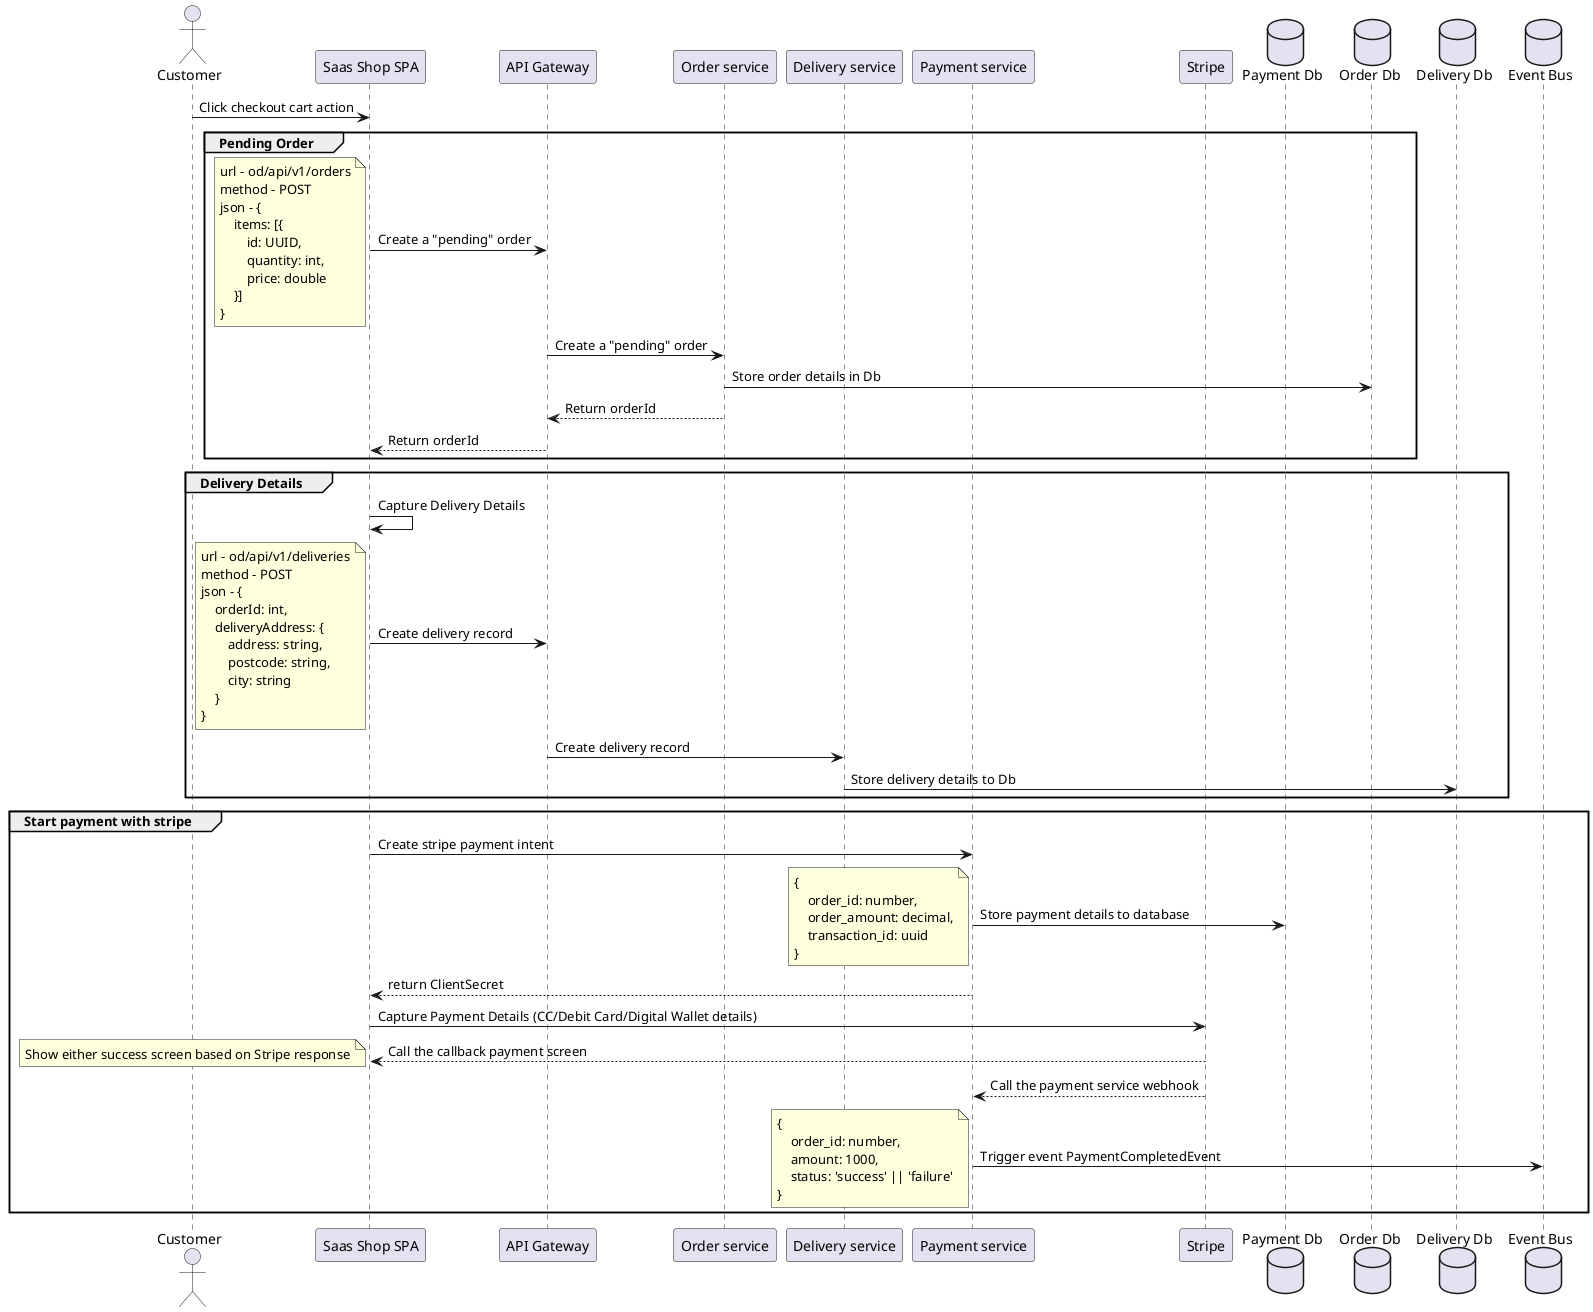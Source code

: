 @startuml
'https://plantuml.com/sequence-diagram

actor Customer as customer
participant "Saas Shop SPA" as spa
participant "API Gateway" as apiGateway
participant "Order service" as orderService
participant "Delivery service" as deliveryService
participant "Payment service" as paymentService
participant Stripe as stripe
database "Payment Db" as paymentDb
database "Order Db" as orderDb
database "Delivery Db" as deliveryDb
database "Event Bus" as kafka

customer -> spa : Click checkout cart action

group Pending Order
    spa -> apiGateway : Create a "pending" order
    note left
        url - od/api/v1/orders
        method - POST
        json - {
            items: [{
                id: UUID,
                quantity: int,
                price: double
            }]
        }
    end note
    apiGateway -> orderService : Create a "pending" order
    orderService -> orderDb : Store order details in Db
    orderService --> apiGateway : Return orderId
    apiGateway --> spa : Return orderId
end group

group Delivery Details
    spa -> spa : Capture Delivery Details
    spa -> apiGateway : Create delivery record
    note left
        url - od/api/v1/deliveries
        method - POST
        json - {
            orderId: int,
            deliveryAddress: {
                address: string,
                postcode: string,
                city: string
            }
        }
    end note
    apiGateway -> deliveryService : Create delivery record
    deliveryService -> deliveryDb : Store delivery details to Db
end group

group Start payment with stripe

    spa -> paymentService : Create stripe payment intent
    paymentService -> paymentDb : Store payment details to database
    note left
        {
            order_id: number,
            order_amount: decimal,
            transaction_id: uuid
        }
    end note
    paymentService --> spa : return ClientSecret

    spa -> stripe : Capture Payment Details (CC/Debit Card/Digital Wallet details)
    stripe --> spa : Call the callback payment screen
    note left
        Show either success screen based on Stripe response
    end note

    stripe --> paymentService : Call the payment service webhook
    paymentService -> kafka : Trigger event PaymentCompletedEvent
    note left
        {
            order_id: number,
            amount: 1000,
            status: 'success' || 'failure'
        }
    end note

end group

@enduml